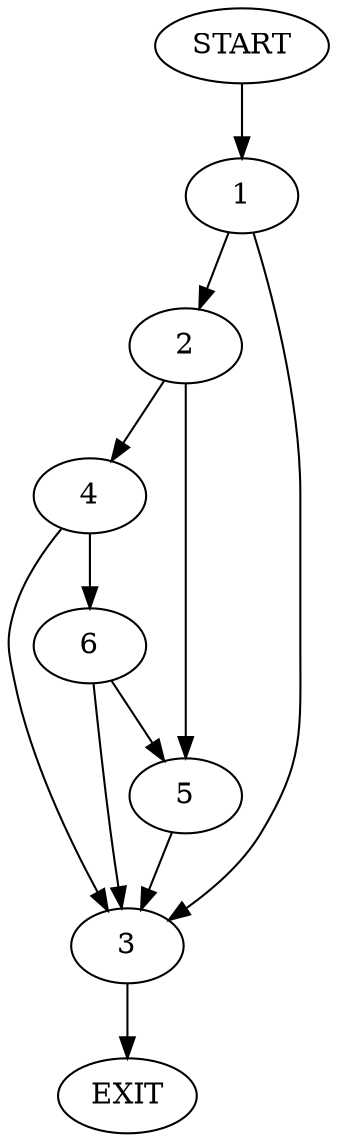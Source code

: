 digraph {
0 [label="START"];
1;
2;
3;
4;
5;
6;
7 [label="EXIT"];
0 -> 1;
1 -> 2;
1 -> 3;
2 -> 4;
2 -> 5;
3 -> 7;
5 -> 3;
4 -> 6;
4 -> 3;
6 -> 5;
6 -> 3;
}